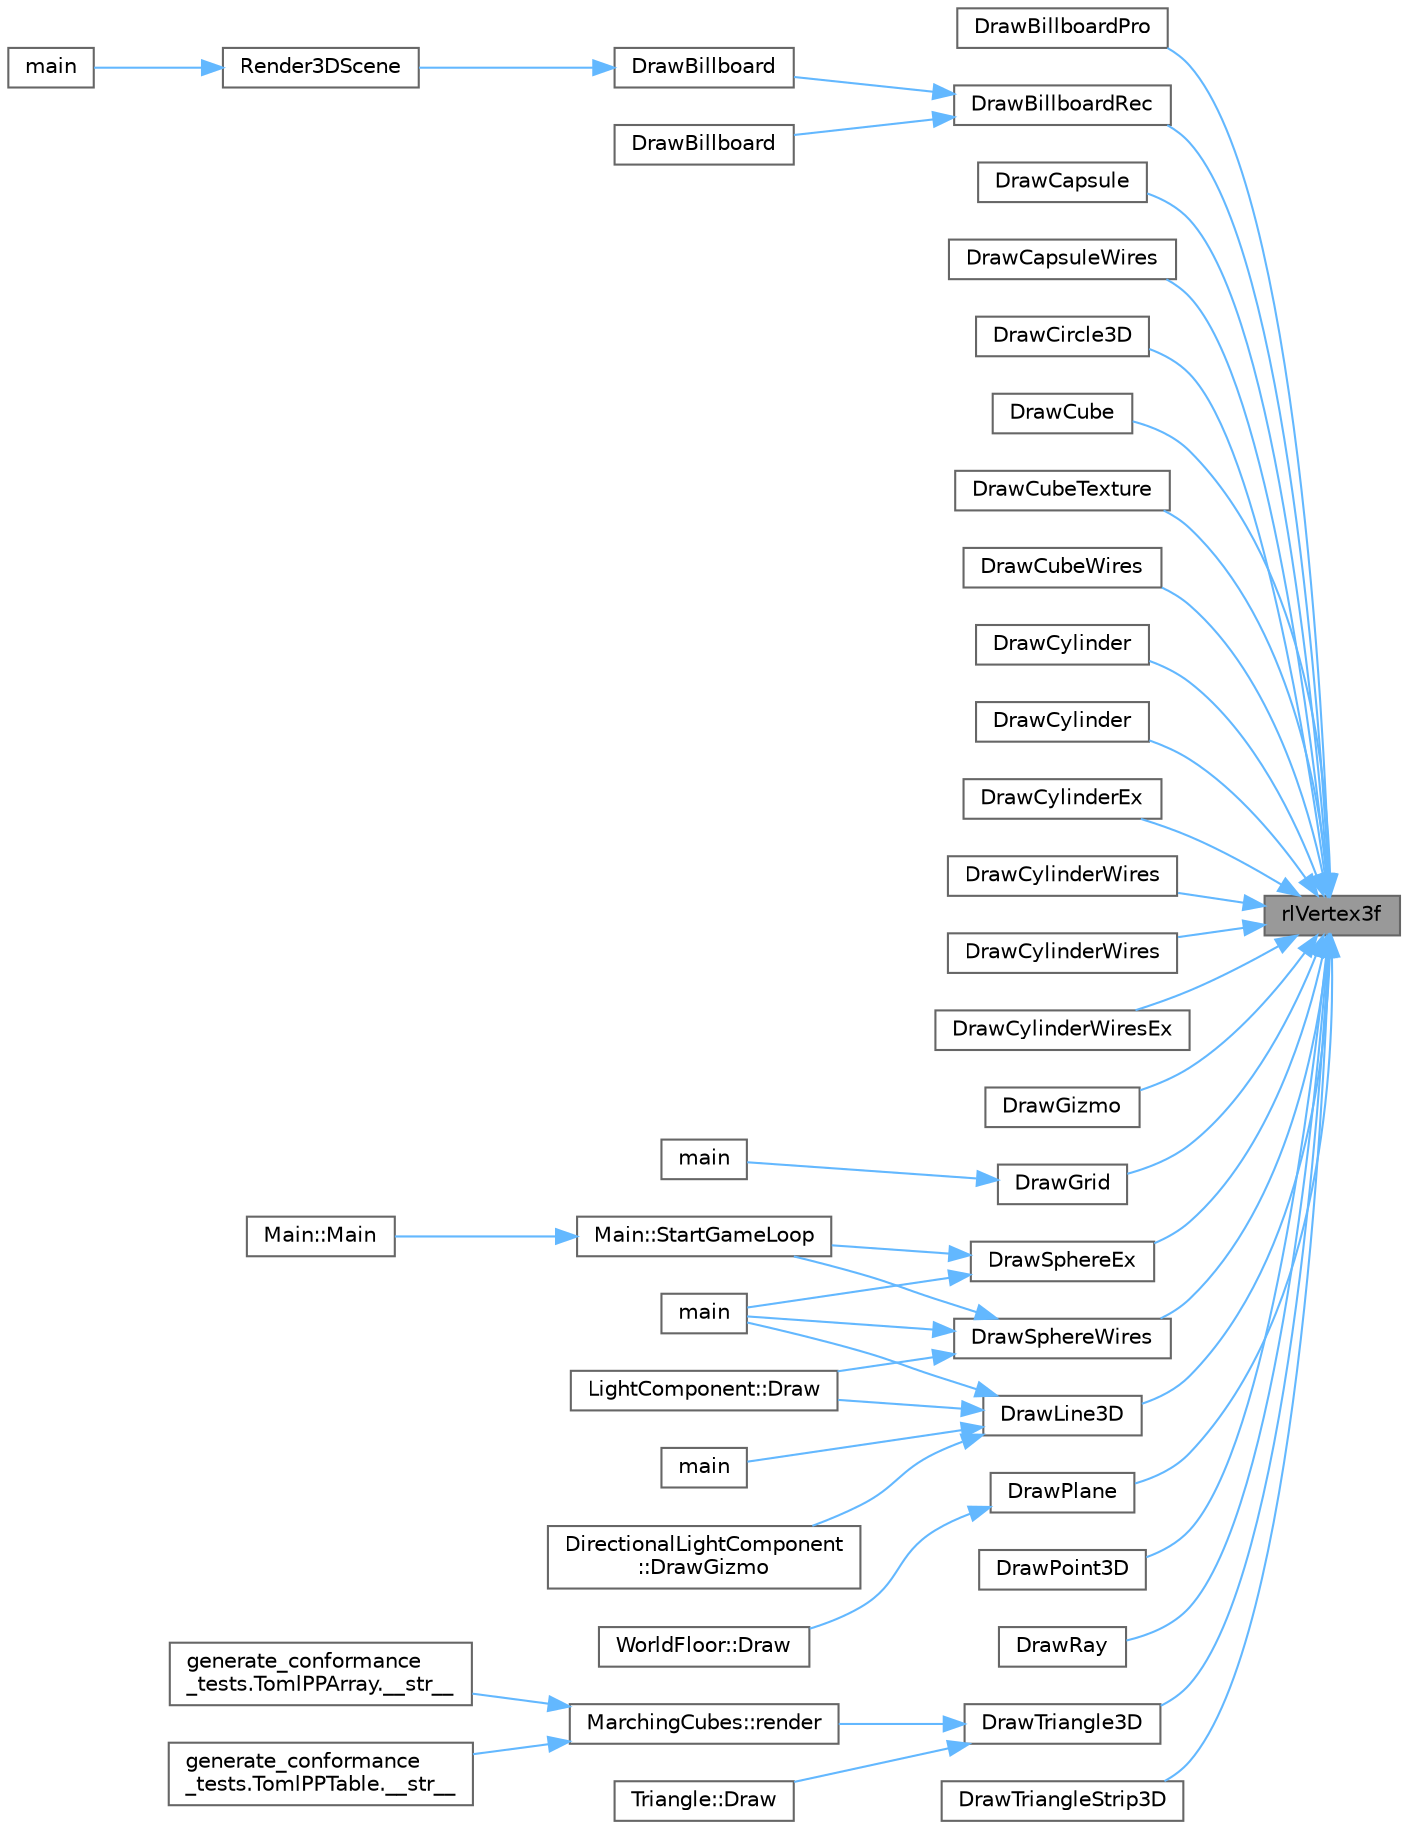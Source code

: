 digraph "rlVertex3f"
{
 // LATEX_PDF_SIZE
  bgcolor="transparent";
  edge [fontname=Helvetica,fontsize=10,labelfontname=Helvetica,labelfontsize=10];
  node [fontname=Helvetica,fontsize=10,shape=box,height=0.2,width=0.4];
  rankdir="RL";
  Node1 [id="Node000001",label="rlVertex3f",height=0.2,width=0.4,color="gray40", fillcolor="grey60", style="filled", fontcolor="black",tooltip=" "];
  Node1 -> Node2 [id="edge89_Node000001_Node000002",dir="back",color="steelblue1",style="solid",tooltip=" "];
  Node2 [id="Node000002",label="DrawBillboardPro",height=0.2,width=0.4,color="grey40", fillcolor="white", style="filled",URL="$_old_2_classes_2lib_2rmodels_8c.html#a65a8d3d882dd27491255eda7ddb51df9",tooltip=" "];
  Node1 -> Node3 [id="edge90_Node000001_Node000003",dir="back",color="steelblue1",style="solid",tooltip=" "];
  Node3 [id="Node000003",label="DrawBillboardRec",height=0.2,width=0.4,color="grey40", fillcolor="white", style="filled",URL="$_classes_2lib_2raylib_2src_2models_8c.html#a74498df5d7e379ecfe9d9515d210783f",tooltip=" "];
  Node3 -> Node4 [id="edge91_Node000003_Node000004",dir="back",color="steelblue1",style="solid",tooltip=" "];
  Node4 [id="Node000004",label="DrawBillboard",height=0.2,width=0.4,color="grey40", fillcolor="white", style="filled",URL="$_classes_2lib_2_raylib_erosion_standalone-main_2raylib_2src_2models_8c.html#ae7037e4628c218a129ef41818ba824a5",tooltip=" "];
  Node3 -> Node5 [id="edge92_Node000003_Node000005",dir="back",color="steelblue1",style="solid",tooltip=" "];
  Node5 [id="Node000005",label="DrawBillboard",height=0.2,width=0.4,color="grey40", fillcolor="white", style="filled",URL="$_old_2_classes_2lib_2rmodels_8c.html#a91c826f25f6c8c9dac2a170f2fa9f73e",tooltip=" "];
  Node5 -> Node6 [id="edge93_Node000005_Node000006",dir="back",color="steelblue1",style="solid",tooltip=" "];
  Node6 [id="Node000006",label="Render3DScene",height=0.2,width=0.4,color="grey40", fillcolor="white", style="filled",URL="$_classes_2lib_2_raylib_erosion_standalone-main_2src_2main_8cpp.html#ad86ef8813977cfce37962bc5ceff25b3",tooltip=" "];
  Node6 -> Node7 [id="edge94_Node000006_Node000007",dir="back",color="steelblue1",style="solid",tooltip=" "];
  Node7 [id="Node000007",label="main",height=0.2,width=0.4,color="grey40", fillcolor="white", style="filled",URL="$_classes_2lib_2_raylib_erosion_standalone-main_2src_2main_8cpp.html#a840291bc02cba5474a4cb46a9b9566fe",tooltip=" "];
  Node1 -> Node8 [id="edge95_Node000001_Node000008",dir="back",color="steelblue1",style="solid",tooltip=" "];
  Node8 [id="Node000008",label="DrawCapsule",height=0.2,width=0.4,color="grey40", fillcolor="white", style="filled",URL="$_old_2_classes_2lib_2rmodels_8c.html#a48ecc513d0e28cb0d6d45ae9d2c6f46a",tooltip=" "];
  Node1 -> Node9 [id="edge96_Node000001_Node000009",dir="back",color="steelblue1",style="solid",tooltip=" "];
  Node9 [id="Node000009",label="DrawCapsuleWires",height=0.2,width=0.4,color="grey40", fillcolor="white", style="filled",URL="$_old_2_classes_2lib_2rmodels_8c.html#a380ffff864750df3f0bed0514939168e",tooltip=" "];
  Node1 -> Node10 [id="edge97_Node000001_Node000010",dir="back",color="steelblue1",style="solid",tooltip=" "];
  Node10 [id="Node000010",label="DrawCircle3D",height=0.2,width=0.4,color="grey40", fillcolor="white", style="filled",URL="$_old_2_classes_2lib_2rmodels_8c.html#a4ff38a9809bd7f3fbcfb39dc44072573",tooltip=" "];
  Node1 -> Node11 [id="edge98_Node000001_Node000011",dir="back",color="steelblue1",style="solid",tooltip=" "];
  Node11 [id="Node000011",label="DrawCube",height=0.2,width=0.4,color="grey40", fillcolor="white", style="filled",URL="$_old_2_classes_2lib_2rmodels_8c.html#a938b3c329698e5858a7ea565a109c748",tooltip=" "];
  Node1 -> Node12 [id="edge99_Node000001_Node000012",dir="back",color="steelblue1",style="solid",tooltip=" "];
  Node12 [id="Node000012",label="DrawCubeTexture",height=0.2,width=0.4,color="grey40", fillcolor="white", style="filled",URL="$_classes_2lib_2raylib_2src_2models_8c.html#a9e9625f8fb06bd2aee9216dd427dcbf3",tooltip=" "];
  Node1 -> Node13 [id="edge100_Node000001_Node000013",dir="back",color="steelblue1",style="solid",tooltip=" "];
  Node13 [id="Node000013",label="DrawCubeWires",height=0.2,width=0.4,color="grey40", fillcolor="white", style="filled",URL="$_old_2_classes_2lib_2rmodels_8c.html#a15e5e1c7d93b4ae3e85eabee496c424e",tooltip=" "];
  Node1 -> Node14 [id="edge101_Node000001_Node000014",dir="back",color="steelblue1",style="solid",tooltip=" "];
  Node14 [id="Node000014",label="DrawCylinder",height=0.2,width=0.4,color="grey40", fillcolor="white", style="filled",URL="$_classes_2lib_2_raylib_erosion_standalone-main_2raylib_2src_2models_8c.html#ae684111b3bc77a7dd669b385c07498fa",tooltip=" "];
  Node1 -> Node15 [id="edge102_Node000001_Node000015",dir="back",color="steelblue1",style="solid",tooltip=" "];
  Node15 [id="Node000015",label="DrawCylinder",height=0.2,width=0.4,color="grey40", fillcolor="white", style="filled",URL="$_old_2_classes_2lib_2rmodels_8c.html#ae684111b3bc77a7dd669b385c07498fa",tooltip=" "];
  Node1 -> Node16 [id="edge103_Node000001_Node000016",dir="back",color="steelblue1",style="solid",tooltip=" "];
  Node16 [id="Node000016",label="DrawCylinderEx",height=0.2,width=0.4,color="grey40", fillcolor="white", style="filled",URL="$_old_2_classes_2lib_2rmodels_8c.html#a1734e3ee2ac7493e1e3f599df095db64",tooltip=" "];
  Node1 -> Node17 [id="edge104_Node000001_Node000017",dir="back",color="steelblue1",style="solid",tooltip=" "];
  Node17 [id="Node000017",label="DrawCylinderWires",height=0.2,width=0.4,color="grey40", fillcolor="white", style="filled",URL="$_classes_2lib_2_raylib_erosion_standalone-main_2raylib_2src_2models_8c.html#a1aa5e7ec7d2761a80ca8704e233869fa",tooltip=" "];
  Node1 -> Node18 [id="edge105_Node000001_Node000018",dir="back",color="steelblue1",style="solid",tooltip=" "];
  Node18 [id="Node000018",label="DrawCylinderWires",height=0.2,width=0.4,color="grey40", fillcolor="white", style="filled",URL="$_old_2_classes_2lib_2rmodels_8c.html#a1aa5e7ec7d2761a80ca8704e233869fa",tooltip=" "];
  Node1 -> Node19 [id="edge106_Node000001_Node000019",dir="back",color="steelblue1",style="solid",tooltip=" "];
  Node19 [id="Node000019",label="DrawCylinderWiresEx",height=0.2,width=0.4,color="grey40", fillcolor="white", style="filled",URL="$_old_2_classes_2lib_2rmodels_8c.html#a3724bd7504ebe7eb3c904b5e8e10e1a7",tooltip=" "];
  Node1 -> Node20 [id="edge107_Node000001_Node000020",dir="back",color="steelblue1",style="solid",tooltip=" "];
  Node20 [id="Node000020",label="DrawGizmo",height=0.2,width=0.4,color="grey40", fillcolor="white", style="filled",URL="$_classes_2lib_2raylib_2src_2models_8c.html#a6193c27c4a04b1e2f35a32aa13fe7e94",tooltip=" "];
  Node1 -> Node21 [id="edge108_Node000001_Node000021",dir="back",color="steelblue1",style="solid",tooltip=" "];
  Node21 [id="Node000021",label="DrawGrid",height=0.2,width=0.4,color="grey40", fillcolor="white", style="filled",URL="$_old_2_classes_2lib_2rmodels_8c.html#aeb00ea59124d308173bcf914ec5d502f",tooltip=" "];
  Node21 -> Node22 [id="edge109_Node000021_Node000022",dir="back",color="steelblue1",style="solid",tooltip=" "];
  Node22 [id="Node000022",label="main",height=0.2,width=0.4,color="grey40", fillcolor="white", style="filled",URL="$minimal_8c.html#a840291bc02cba5474a4cb46a9b9566fe",tooltip=" "];
  Node1 -> Node23 [id="edge110_Node000001_Node000023",dir="back",color="steelblue1",style="solid",tooltip=" "];
  Node23 [id="Node000023",label="DrawLine3D",height=0.2,width=0.4,color="grey40", fillcolor="white", style="filled",URL="$_old_2_classes_2lib_2rmodels_8c.html#a861da2c1889967010f788d7b97a680ce",tooltip=" "];
  Node23 -> Node24 [id="edge111_Node000023_Node000024",dir="back",color="steelblue1",style="solid",tooltip=" "];
  Node24 [id="Node000024",label="LightComponent::Draw",height=0.2,width=0.4,color="grey40", fillcolor="white", style="filled",URL="$class_light_component.html#a0c2b41e339e319736fb46b4a8ff12b97",tooltip=" "];
  Node23 -> Node25 [id="edge112_Node000023_Node000025",dir="back",color="steelblue1",style="solid",tooltip=" "];
  Node25 [id="Node000025",label="DirectionalLightComponent\l::DrawGizmo",height=0.2,width=0.4,color="grey40", fillcolor="white", style="filled",URL="$class_directional_light_component.html#a190150ada7ffe8e53ae86c8e9d004f31",tooltip=" "];
  Node23 -> Node26 [id="edge113_Node000023_Node000026",dir="back",color="steelblue1",style="solid",tooltip=" "];
  Node26 [id="Node000026",label="main",height=0.2,width=0.4,color="grey40", fillcolor="white", style="filled",URL="$_classes_2_marching_cubes_8h.html#ae66f6b31b5ad750f1fe042a706a4e3d4",tooltip=" "];
  Node23 -> Node27 [id="edge114_Node000023_Node000027",dir="back",color="steelblue1",style="solid",tooltip=" "];
  Node27 [id="Node000027",label="main",height=0.2,width=0.4,color="grey40", fillcolor="white", style="filled",URL="$main_8cpp.html#a840291bc02cba5474a4cb46a9b9566fe",tooltip=" "];
  Node1 -> Node28 [id="edge115_Node000001_Node000028",dir="back",color="steelblue1",style="solid",tooltip=" "];
  Node28 [id="Node000028",label="DrawPlane",height=0.2,width=0.4,color="grey40", fillcolor="white", style="filled",URL="$_old_2_classes_2lib_2rmodels_8c.html#a390560b59deac4cbbcd5bdbe5924ae00",tooltip=" "];
  Node28 -> Node29 [id="edge116_Node000028_Node000029",dir="back",color="steelblue1",style="solid",tooltip=" "];
  Node29 [id="Node000029",label="WorldFloor::Draw",height=0.2,width=0.4,color="grey40", fillcolor="white", style="filled",URL="$class_world_floor.html#aa21144491b92ba810de473a43fda71b5",tooltip=" "];
  Node1 -> Node30 [id="edge117_Node000001_Node000030",dir="back",color="steelblue1",style="solid",tooltip=" "];
  Node30 [id="Node000030",label="DrawPoint3D",height=0.2,width=0.4,color="grey40", fillcolor="white", style="filled",URL="$_old_2_classes_2lib_2rmodels_8c.html#ad1b4e35ebc1d0a490d4fe00664a2282e",tooltip=" "];
  Node1 -> Node31 [id="edge118_Node000001_Node000031",dir="back",color="steelblue1",style="solid",tooltip=" "];
  Node31 [id="Node000031",label="DrawRay",height=0.2,width=0.4,color="grey40", fillcolor="white", style="filled",URL="$_old_2_classes_2lib_2rmodels_8c.html#a35bd002cb5d809ff387c5d50fb32cd09",tooltip=" "];
  Node1 -> Node32 [id="edge119_Node000001_Node000032",dir="back",color="steelblue1",style="solid",tooltip=" "];
  Node32 [id="Node000032",label="DrawSphereEx",height=0.2,width=0.4,color="grey40", fillcolor="white", style="filled",URL="$_old_2_classes_2lib_2rmodels_8c.html#abe00f7a23cc63e7664a82450e9a5abf1",tooltip=" "];
  Node32 -> Node27 [id="edge120_Node000032_Node000027",dir="back",color="steelblue1",style="solid",tooltip=" "];
  Node32 -> Node33 [id="edge121_Node000032_Node000033",dir="back",color="steelblue1",style="solid",tooltip=" "];
  Node33 [id="Node000033",label="Main::StartGameLoop",height=0.2,width=0.4,color="grey40", fillcolor="white", style="filled",URL="$class_main.html#ae41f68a79f75d932839c81505b01b365",tooltip=" "];
  Node33 -> Node34 [id="edge122_Node000033_Node000034",dir="back",color="steelblue1",style="solid",tooltip=" "];
  Node34 [id="Node000034",label="Main::Main",height=0.2,width=0.4,color="grey40", fillcolor="white", style="filled",URL="$class_main.html#a50d4361a1b613205467a441b5c40c199",tooltip=" "];
  Node1 -> Node35 [id="edge123_Node000001_Node000035",dir="back",color="steelblue1",style="solid",tooltip=" "];
  Node35 [id="Node000035",label="DrawSphereWires",height=0.2,width=0.4,color="grey40", fillcolor="white", style="filled",URL="$_old_2_classes_2lib_2rmodels_8c.html#ad5e5b18acdb515aa462423ce77530e70",tooltip=" "];
  Node35 -> Node24 [id="edge124_Node000035_Node000024",dir="back",color="steelblue1",style="solid",tooltip=" "];
  Node35 -> Node27 [id="edge125_Node000035_Node000027",dir="back",color="steelblue1",style="solid",tooltip=" "];
  Node35 -> Node33 [id="edge126_Node000035_Node000033",dir="back",color="steelblue1",style="solid",tooltip=" "];
  Node1 -> Node36 [id="edge127_Node000001_Node000036",dir="back",color="steelblue1",style="solid",tooltip=" "];
  Node36 [id="Node000036",label="DrawTriangle3D",height=0.2,width=0.4,color="grey40", fillcolor="white", style="filled",URL="$_old_2_classes_2lib_2rmodels_8c.html#a32aca978cffa349aebcea204c3930f0c",tooltip=" "];
  Node36 -> Node37 [id="edge128_Node000036_Node000037",dir="back",color="steelblue1",style="solid",tooltip=" "];
  Node37 [id="Node000037",label="Triangle::Draw",height=0.2,width=0.4,color="grey40", fillcolor="white", style="filled",URL="$class_triangle.html#a1173dfc935fc613fd17907f3d720f51c",tooltip=" "];
  Node36 -> Node38 [id="edge129_Node000036_Node000038",dir="back",color="steelblue1",style="solid",tooltip=" "];
  Node38 [id="Node000038",label="MarchingCubes::render",height=0.2,width=0.4,color="grey40", fillcolor="white", style="filled",URL="$class_marching_cubes.html#a4a500b1b49c409c2bbaeafbed9462792",tooltip=" "];
  Node38 -> Node39 [id="edge130_Node000038_Node000039",dir="back",color="steelblue1",style="solid",tooltip=" "];
  Node39 [id="Node000039",label="generate_conformance\l_tests.TomlPPArray.__str__",height=0.2,width=0.4,color="grey40", fillcolor="white", style="filled",URL="$classgenerate__conformance__tests_1_1_toml_p_p_array.html#ac7dc14ae2e770c61a8b0544a8bea97eb",tooltip=" "];
  Node38 -> Node40 [id="edge131_Node000038_Node000040",dir="back",color="steelblue1",style="solid",tooltip=" "];
  Node40 [id="Node000040",label="generate_conformance\l_tests.TomlPPTable.__str__",height=0.2,width=0.4,color="grey40", fillcolor="white", style="filled",URL="$classgenerate__conformance__tests_1_1_toml_p_p_table.html#a17c71fde30bec05093e582116e841bb3",tooltip=" "];
  Node1 -> Node41 [id="edge132_Node000001_Node000041",dir="back",color="steelblue1",style="solid",tooltip=" "];
  Node41 [id="Node000041",label="DrawTriangleStrip3D",height=0.2,width=0.4,color="grey40", fillcolor="white", style="filled",URL="$_old_2_classes_2lib_2rmodels_8c.html#add04a81e32dccf3f0c28c9a9bdccf918",tooltip=" "];
}
